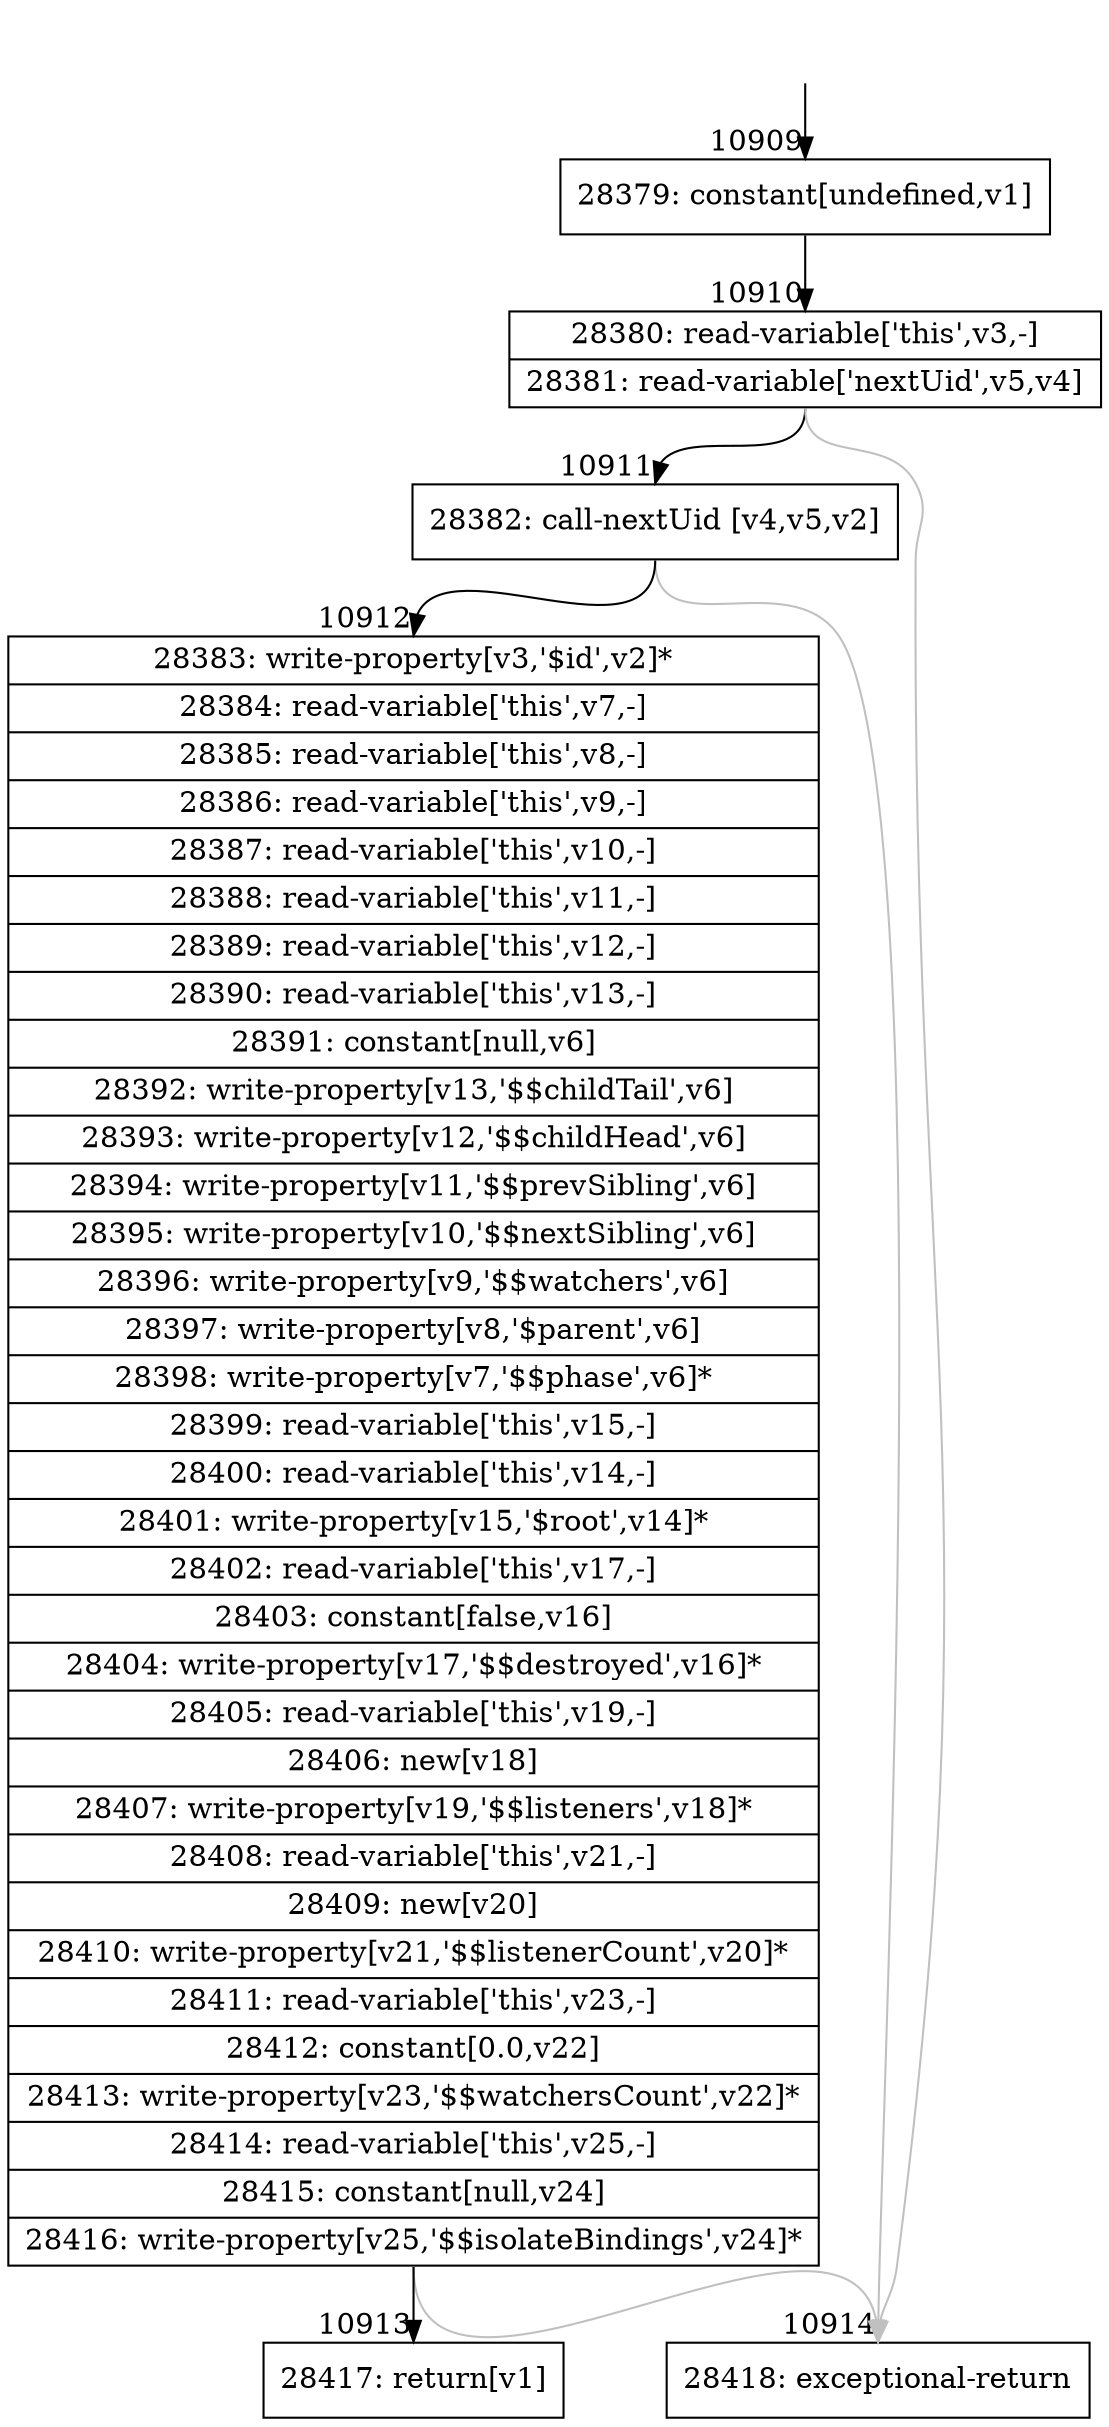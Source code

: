 digraph {
rankdir="TD"
BB_entry848[shape=none,label=""];
BB_entry848 -> BB10909 [tailport=s, headport=n, headlabel="    10909"]
BB10909 [shape=record label="{28379: constant[undefined,v1]}" ] 
BB10909 -> BB10910 [tailport=s, headport=n, headlabel="      10910"]
BB10910 [shape=record label="{28380: read-variable['this',v3,-]|28381: read-variable['nextUid',v5,v4]}" ] 
BB10910 -> BB10911 [tailport=s, headport=n, headlabel="      10911"]
BB10910 -> BB10914 [tailport=s, headport=n, color=gray, headlabel="      10914"]
BB10911 [shape=record label="{28382: call-nextUid [v4,v5,v2]}" ] 
BB10911 -> BB10912 [tailport=s, headport=n, headlabel="      10912"]
BB10911 -> BB10914 [tailport=s, headport=n, color=gray]
BB10912 [shape=record label="{28383: write-property[v3,'$id',v2]*|28384: read-variable['this',v7,-]|28385: read-variable['this',v8,-]|28386: read-variable['this',v9,-]|28387: read-variable['this',v10,-]|28388: read-variable['this',v11,-]|28389: read-variable['this',v12,-]|28390: read-variable['this',v13,-]|28391: constant[null,v6]|28392: write-property[v13,'$$childTail',v6]|28393: write-property[v12,'$$childHead',v6]|28394: write-property[v11,'$$prevSibling',v6]|28395: write-property[v10,'$$nextSibling',v6]|28396: write-property[v9,'$$watchers',v6]|28397: write-property[v8,'$parent',v6]|28398: write-property[v7,'$$phase',v6]*|28399: read-variable['this',v15,-]|28400: read-variable['this',v14,-]|28401: write-property[v15,'$root',v14]*|28402: read-variable['this',v17,-]|28403: constant[false,v16]|28404: write-property[v17,'$$destroyed',v16]*|28405: read-variable['this',v19,-]|28406: new[v18]|28407: write-property[v19,'$$listeners',v18]*|28408: read-variable['this',v21,-]|28409: new[v20]|28410: write-property[v21,'$$listenerCount',v20]*|28411: read-variable['this',v23,-]|28412: constant[0.0,v22]|28413: write-property[v23,'$$watchersCount',v22]*|28414: read-variable['this',v25,-]|28415: constant[null,v24]|28416: write-property[v25,'$$isolateBindings',v24]*}" ] 
BB10912 -> BB10913 [tailport=s, headport=n, headlabel="      10913"]
BB10912 -> BB10914 [tailport=s, headport=n, color=gray]
BB10913 [shape=record label="{28417: return[v1]}" ] 
BB10914 [shape=record label="{28418: exceptional-return}" ] 
//#$~ 15061
}
